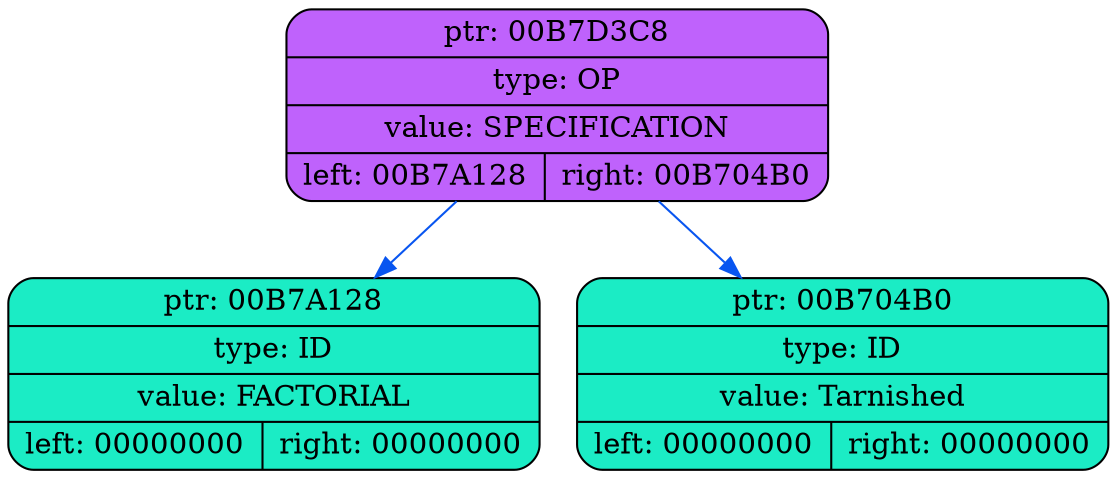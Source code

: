 digraph
{
    rankdir=TP

        node00B7D3C8[shape=record,style="rounded,filled",fillcolor="#BF62FC",label="{ ptr: 00B7D3C8 | type: OP | value: SPECIFICATION| { left: 00B7A128 | right: 00B704B0 }}"];
    node00B7D3C8 -> node00B7A128[color="#0855F0"]
    node00B7A128[shape=record,style="rounded,filled",fillcolor="#1BECC5",label="{ ptr: 00B7A128 | type: ID | value: FACTORIAL| { left: 00000000 | right: 00000000 }}"];
    node00B7D3C8 -> node00B704B0[color="#0855F0"]
    node00B704B0[shape=record,style="rounded,filled",fillcolor="#1BECC5",label="{ ptr: 00B704B0 | type: ID | value: Tarnished| { left: 00000000 | right: 00000000 }}"];
}